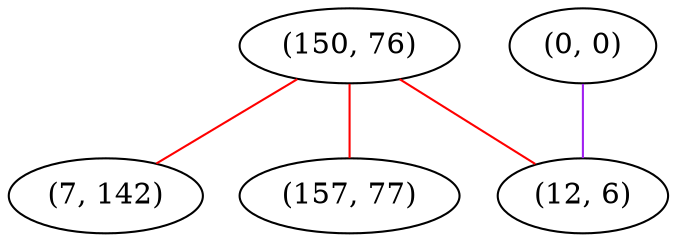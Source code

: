 graph "" {
"(150, 76)";
"(7, 142)";
"(0, 0)";
"(157, 77)";
"(12, 6)";
"(150, 76)" -- "(7, 142)"  [color=red, key=0, weight=1];
"(150, 76)" -- "(157, 77)"  [color=red, key=0, weight=1];
"(150, 76)" -- "(12, 6)"  [color=red, key=0, weight=1];
"(0, 0)" -- "(12, 6)"  [color=purple, key=0, weight=4];
}
